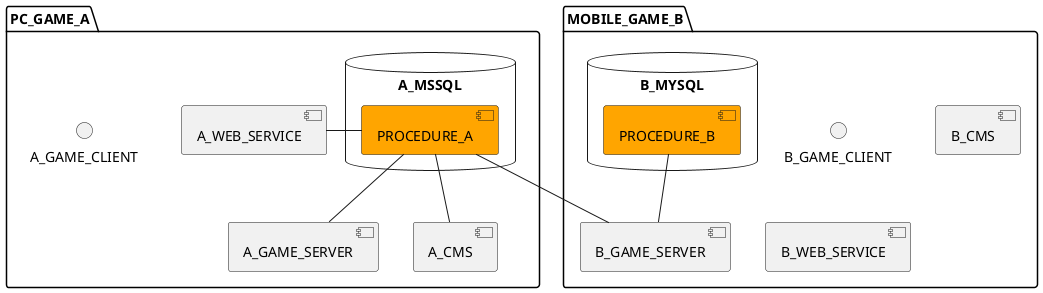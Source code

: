 @startuml


package PC_GAME_A as 1{

    [A_GAME_SERVER]
    interface A_GAME_CLIENT


    database A_MSSQL{
            [PROCEDURE_A] #orange
    }


    [A_CMS] 

    [A_WEB_SERVICE] 

}


package MOBILE_GAME_B as 2{

    [B_GAME_SERVER]
    interface B_GAME_CLIENT


    database B_MYSQL{
        [PROCEDURE_B] #orange
    }


    [B_CMS] 

    [B_WEB_SERVICE] 

}





PROCEDURE_A -- B_GAME_SERVER
PROCEDURE_A -- A_GAME_SERVER
PROCEDURE_A - A_WEB_SERVICE
PROCEDURE_A -- A_CMS
PROCEDURE_B -- B_GAME_SERVER


@enduml